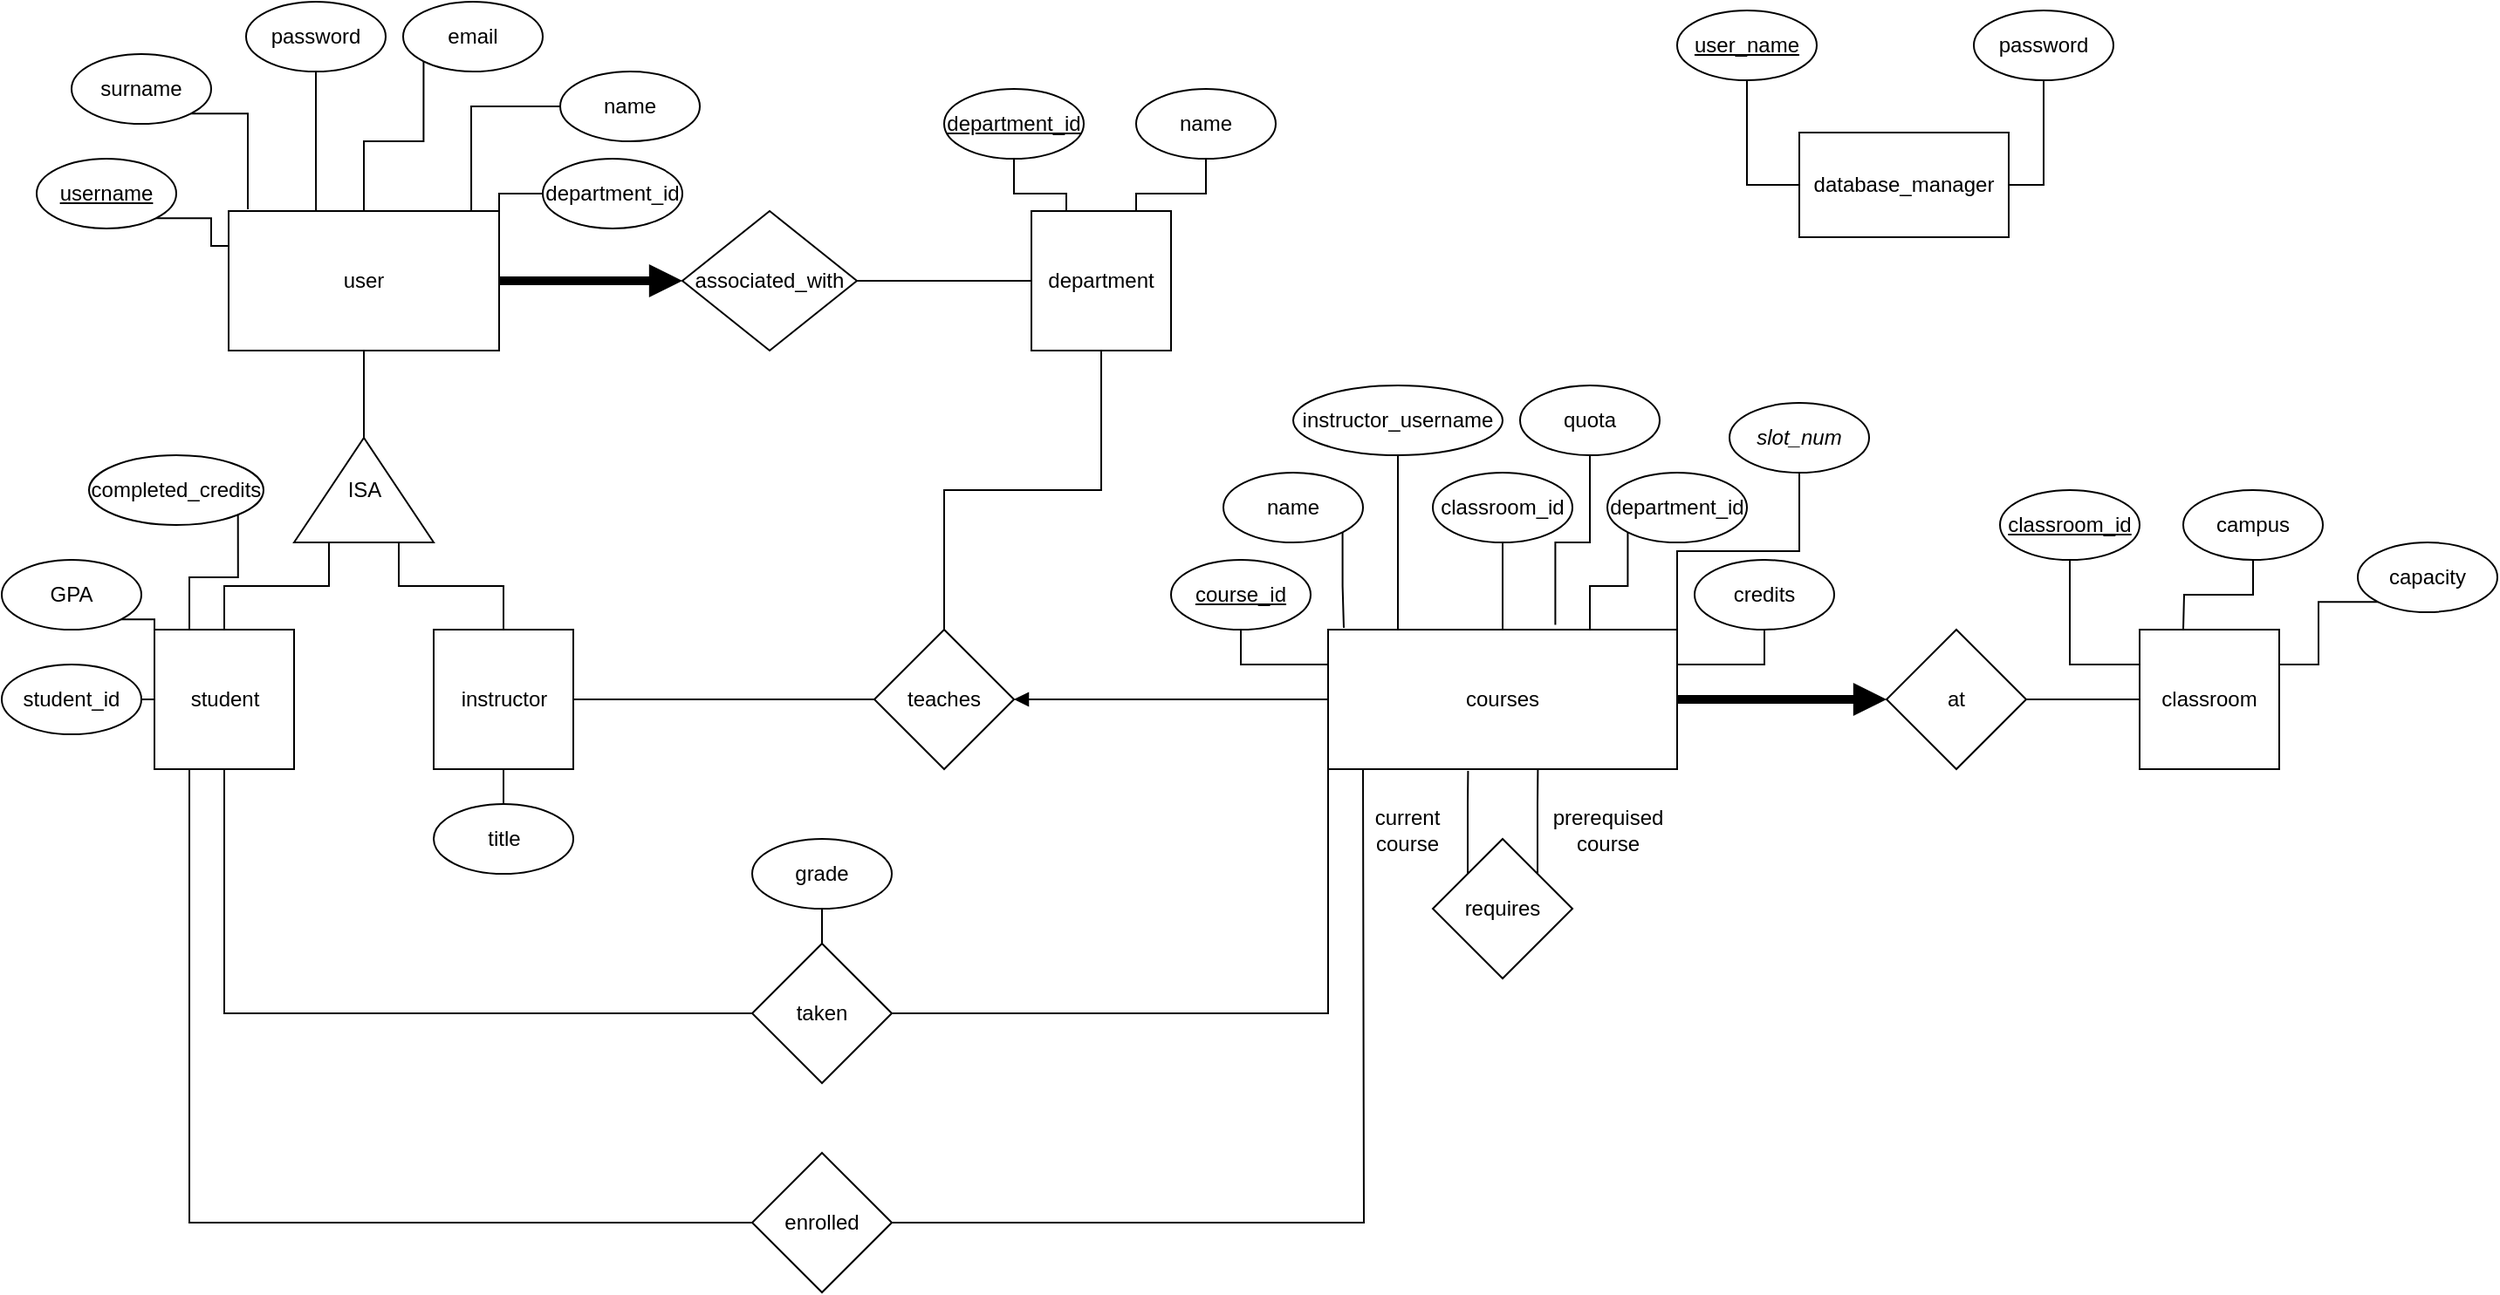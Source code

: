<mxfile version="17.4.5" type="github">
  <diagram id="R2lEEEUBdFMjLlhIrx00" name="Page-1">
    <mxGraphModel dx="1730" dy="965" grid="1" gridSize="10" guides="1" tooltips="1" connect="1" arrows="1" fold="1" page="1" pageScale="1" pageWidth="850" pageHeight="1100" math="0" shadow="0" extFonts="Permanent Marker^https://fonts.googleapis.com/css?family=Permanent+Marker">
      <root>
        <mxCell id="0" />
        <mxCell id="1" parent="0" />
        <mxCell id="x4heFPDMe5_algzMmjP7-62" style="edgeStyle=orthogonalEdgeStyle;rounded=0;orthogonalLoop=1;jettySize=auto;html=1;exitX=1;exitY=0.5;exitDx=0;exitDy=0;entryX=0;entryY=0.5;entryDx=0;entryDy=0;endArrow=block;endFill=1;strokeWidth=5;" parent="1" source="x4heFPDMe5_algzMmjP7-30" target="x4heFPDMe5_algzMmjP7-35" edge="1">
          <mxGeometry relative="1" as="geometry" />
        </mxCell>
        <mxCell id="x4heFPDMe5_algzMmjP7-30" value="user" style="whiteSpace=wrap;html=1;" parent="1" vertex="1">
          <mxGeometry x="140" y="200" width="155" height="80" as="geometry" />
        </mxCell>
        <mxCell id="x4heFPDMe5_algzMmjP7-77" style="edgeStyle=orthogonalEdgeStyle;rounded=0;orthogonalLoop=1;jettySize=auto;html=1;exitX=0.5;exitY=1;exitDx=0;exitDy=0;entryX=0.5;entryY=0;entryDx=0;entryDy=0;endArrow=none;endFill=0;strokeWidth=1;" parent="1" source="x4heFPDMe5_algzMmjP7-31" target="x4heFPDMe5_algzMmjP7-36" edge="1">
          <mxGeometry relative="1" as="geometry" />
        </mxCell>
        <mxCell id="x4heFPDMe5_algzMmjP7-31" value="department" style="whiteSpace=wrap;html=1;aspect=fixed;" parent="1" vertex="1">
          <mxGeometry x="600" y="200" width="80" height="80" as="geometry" />
        </mxCell>
        <mxCell id="x4heFPDMe5_algzMmjP7-69" style="edgeStyle=orthogonalEdgeStyle;rounded=0;orthogonalLoop=1;jettySize=auto;html=1;exitX=0;exitY=0.75;exitDx=0;exitDy=0;entryX=0.5;entryY=0;entryDx=0;entryDy=0;endArrow=none;endFill=0;strokeWidth=1;" parent="1" source="x4heFPDMe5_algzMmjP7-32" target="x4heFPDMe5_algzMmjP7-34" edge="1">
          <mxGeometry relative="1" as="geometry" />
        </mxCell>
        <mxCell id="x4heFPDMe5_algzMmjP7-70" style="edgeStyle=orthogonalEdgeStyle;rounded=0;orthogonalLoop=1;jettySize=auto;html=1;exitX=1;exitY=0.5;exitDx=0;exitDy=0;entryX=0.5;entryY=1;entryDx=0;entryDy=0;endArrow=none;endFill=0;strokeWidth=1;" parent="1" source="x4heFPDMe5_algzMmjP7-32" target="x4heFPDMe5_algzMmjP7-30" edge="1">
          <mxGeometry relative="1" as="geometry" />
        </mxCell>
        <mxCell id="x4heFPDMe5_algzMmjP7-32" value="ISA" style="triangle;whiteSpace=wrap;html=1;direction=north;" parent="1" vertex="1">
          <mxGeometry x="177.5" y="330" width="80" height="60" as="geometry" />
        </mxCell>
        <mxCell id="x4heFPDMe5_algzMmjP7-68" style="edgeStyle=orthogonalEdgeStyle;rounded=0;orthogonalLoop=1;jettySize=auto;html=1;exitX=0.5;exitY=0;exitDx=0;exitDy=0;entryX=0;entryY=0.25;entryDx=0;entryDy=0;endArrow=none;endFill=0;strokeWidth=1;" parent="1" source="x4heFPDMe5_algzMmjP7-33" target="x4heFPDMe5_algzMmjP7-32" edge="1">
          <mxGeometry relative="1" as="geometry" />
        </mxCell>
        <mxCell id="x4heFPDMe5_algzMmjP7-107" style="edgeStyle=orthogonalEdgeStyle;rounded=0;orthogonalLoop=1;jettySize=auto;html=1;exitX=0.5;exitY=1;exitDx=0;exitDy=0;entryX=0;entryY=0.5;entryDx=0;entryDy=0;startArrow=none;startFill=0;endArrow=none;endFill=0;strokeWidth=1;" parent="1" source="x4heFPDMe5_algzMmjP7-33" target="x4heFPDMe5_algzMmjP7-106" edge="1">
          <mxGeometry relative="1" as="geometry" />
        </mxCell>
        <mxCell id="x4heFPDMe5_algzMmjP7-117" style="edgeStyle=orthogonalEdgeStyle;rounded=0;orthogonalLoop=1;jettySize=auto;html=1;exitX=0.25;exitY=1;exitDx=0;exitDy=0;entryX=0;entryY=0.5;entryDx=0;entryDy=0;startArrow=none;startFill=0;endArrow=none;endFill=0;strokeWidth=1;" parent="1" source="x4heFPDMe5_algzMmjP7-33" target="x4heFPDMe5_algzMmjP7-116" edge="1">
          <mxGeometry relative="1" as="geometry" />
        </mxCell>
        <mxCell id="x4heFPDMe5_algzMmjP7-33" value="student" style="whiteSpace=wrap;html=1;aspect=fixed;" parent="1" vertex="1">
          <mxGeometry x="97.5" y="440" width="80" height="80" as="geometry" />
        </mxCell>
        <mxCell id="x4heFPDMe5_algzMmjP7-76" style="edgeStyle=orthogonalEdgeStyle;rounded=0;orthogonalLoop=1;jettySize=auto;html=1;exitX=1;exitY=0.5;exitDx=0;exitDy=0;endArrow=none;endFill=0;strokeWidth=1;" parent="1" source="x4heFPDMe5_algzMmjP7-34" target="x4heFPDMe5_algzMmjP7-36" edge="1">
          <mxGeometry relative="1" as="geometry" />
        </mxCell>
        <mxCell id="x4heFPDMe5_algzMmjP7-34" value="instructor" style="whiteSpace=wrap;html=1;aspect=fixed;" parent="1" vertex="1">
          <mxGeometry x="257.5" y="440" width="80" height="80" as="geometry" />
        </mxCell>
        <mxCell id="x4heFPDMe5_algzMmjP7-63" style="edgeStyle=orthogonalEdgeStyle;rounded=0;orthogonalLoop=1;jettySize=auto;html=1;exitX=1;exitY=0.5;exitDx=0;exitDy=0;entryX=0;entryY=0.5;entryDx=0;entryDy=0;endArrow=none;endFill=0;" parent="1" source="x4heFPDMe5_algzMmjP7-35" target="x4heFPDMe5_algzMmjP7-31" edge="1">
          <mxGeometry relative="1" as="geometry" />
        </mxCell>
        <mxCell id="x4heFPDMe5_algzMmjP7-35" value="associated_with" style="rhombus;whiteSpace=wrap;html=1;" parent="1" vertex="1">
          <mxGeometry x="400" y="200" width="100" height="80" as="geometry" />
        </mxCell>
        <mxCell id="x4heFPDMe5_algzMmjP7-78" style="edgeStyle=orthogonalEdgeStyle;rounded=0;orthogonalLoop=1;jettySize=auto;html=1;exitX=1;exitY=0.5;exitDx=0;exitDy=0;entryX=0;entryY=0.5;entryDx=0;entryDy=0;endArrow=none;endFill=0;strokeWidth=1;startArrow=block;startFill=1;" parent="1" source="x4heFPDMe5_algzMmjP7-36" target="x4heFPDMe5_algzMmjP7-37" edge="1">
          <mxGeometry relative="1" as="geometry" />
        </mxCell>
        <mxCell id="x4heFPDMe5_algzMmjP7-36" value="teaches" style="rhombus;whiteSpace=wrap;html=1;" parent="1" vertex="1">
          <mxGeometry x="510" y="440" width="80" height="80" as="geometry" />
        </mxCell>
        <mxCell id="x4heFPDMe5_algzMmjP7-92" style="edgeStyle=orthogonalEdgeStyle;rounded=0;orthogonalLoop=1;jettySize=auto;html=1;exitX=1;exitY=0.5;exitDx=0;exitDy=0;entryX=0;entryY=0.5;entryDx=0;entryDy=0;startArrow=none;startFill=0;endArrow=block;endFill=1;strokeWidth=5;" parent="1" source="x4heFPDMe5_algzMmjP7-37" target="x4heFPDMe5_algzMmjP7-39" edge="1">
          <mxGeometry relative="1" as="geometry" />
        </mxCell>
        <mxCell id="x4heFPDMe5_algzMmjP7-108" style="edgeStyle=orthogonalEdgeStyle;rounded=0;orthogonalLoop=1;jettySize=auto;html=1;exitX=0;exitY=1;exitDx=0;exitDy=0;entryX=1;entryY=0.5;entryDx=0;entryDy=0;startArrow=none;startFill=0;endArrow=none;endFill=0;strokeWidth=1;" parent="1" source="x4heFPDMe5_algzMmjP7-37" target="x4heFPDMe5_algzMmjP7-106" edge="1">
          <mxGeometry relative="1" as="geometry" />
        </mxCell>
        <mxCell id="x4heFPDMe5_algzMmjP7-37" value="courses" style="whiteSpace=wrap;html=1;" parent="1" vertex="1">
          <mxGeometry x="770" y="440" width="200" height="80" as="geometry" />
        </mxCell>
        <mxCell id="x4heFPDMe5_algzMmjP7-101" style="edgeStyle=orthogonalEdgeStyle;rounded=0;orthogonalLoop=1;jettySize=auto;html=1;exitX=1;exitY=0;exitDx=0;exitDy=0;entryX=0.601;entryY=0.997;entryDx=0;entryDy=0;entryPerimeter=0;startArrow=none;startFill=0;endArrow=none;endFill=0;strokeWidth=1;" parent="1" source="x4heFPDMe5_algzMmjP7-38" target="x4heFPDMe5_algzMmjP7-37" edge="1">
          <mxGeometry relative="1" as="geometry" />
        </mxCell>
        <mxCell id="x4heFPDMe5_algzMmjP7-103" style="edgeStyle=orthogonalEdgeStyle;rounded=0;orthogonalLoop=1;jettySize=auto;html=1;exitX=0;exitY=0;exitDx=0;exitDy=0;entryX=0.401;entryY=1.012;entryDx=0;entryDy=0;entryPerimeter=0;startArrow=none;startFill=0;endArrow=none;endFill=0;strokeWidth=1;" parent="1" source="x4heFPDMe5_algzMmjP7-38" target="x4heFPDMe5_algzMmjP7-37" edge="1">
          <mxGeometry relative="1" as="geometry" />
        </mxCell>
        <mxCell id="x4heFPDMe5_algzMmjP7-38" value="requires" style="rhombus;whiteSpace=wrap;html=1;" parent="1" vertex="1">
          <mxGeometry x="830" y="560" width="80" height="80" as="geometry" />
        </mxCell>
        <mxCell id="x4heFPDMe5_algzMmjP7-93" style="edgeStyle=orthogonalEdgeStyle;rounded=0;orthogonalLoop=1;jettySize=auto;html=1;exitX=1;exitY=0.5;exitDx=0;exitDy=0;entryX=0;entryY=0.5;entryDx=0;entryDy=0;startArrow=none;startFill=0;endArrow=none;endFill=0;strokeWidth=1;" parent="1" source="x4heFPDMe5_algzMmjP7-39" target="x4heFPDMe5_algzMmjP7-40" edge="1">
          <mxGeometry relative="1" as="geometry" />
        </mxCell>
        <mxCell id="x4heFPDMe5_algzMmjP7-39" value="at" style="rhombus;whiteSpace=wrap;html=1;" parent="1" vertex="1">
          <mxGeometry x="1090" y="440" width="80" height="80" as="geometry" />
        </mxCell>
        <mxCell id="x4heFPDMe5_algzMmjP7-40" value="classroom" style="whiteSpace=wrap;html=1;aspect=fixed;" parent="1" vertex="1">
          <mxGeometry x="1235" y="440" width="80" height="80" as="geometry" />
        </mxCell>
        <mxCell id="x4heFPDMe5_algzMmjP7-56" style="edgeStyle=orthogonalEdgeStyle;rounded=0;orthogonalLoop=1;jettySize=auto;html=1;exitX=1;exitY=1;exitDx=0;exitDy=0;entryX=0;entryY=0.25;entryDx=0;entryDy=0;endArrow=none;endFill=0;" parent="1" source="x4heFPDMe5_algzMmjP7-43" target="x4heFPDMe5_algzMmjP7-30" edge="1">
          <mxGeometry relative="1" as="geometry" />
        </mxCell>
        <mxCell id="x4heFPDMe5_algzMmjP7-43" value="&lt;u&gt;username&lt;/u&gt;" style="ellipse;whiteSpace=wrap;html=1;" parent="1" vertex="1">
          <mxGeometry x="30" y="170" width="80" height="40" as="geometry" />
        </mxCell>
        <mxCell id="x4heFPDMe5_algzMmjP7-61" style="edgeStyle=orthogonalEdgeStyle;rounded=0;orthogonalLoop=1;jettySize=auto;html=1;exitX=0;exitY=0.5;exitDx=0;exitDy=0;entryX=1;entryY=0.25;entryDx=0;entryDy=0;endArrow=none;endFill=0;" parent="1" source="x4heFPDMe5_algzMmjP7-44" target="x4heFPDMe5_algzMmjP7-30" edge="1">
          <mxGeometry relative="1" as="geometry" />
        </mxCell>
        <mxCell id="x4heFPDMe5_algzMmjP7-44" value="department_id" style="ellipse;whiteSpace=wrap;html=1;" parent="1" vertex="1">
          <mxGeometry x="320" y="170" width="80" height="40" as="geometry" />
        </mxCell>
        <mxCell id="x4heFPDMe5_algzMmjP7-58" style="edgeStyle=orthogonalEdgeStyle;rounded=0;orthogonalLoop=1;jettySize=auto;html=1;exitX=0.5;exitY=1;exitDx=0;exitDy=0;entryX=0.323;entryY=0;entryDx=0;entryDy=0;entryPerimeter=0;endArrow=none;endFill=0;" parent="1" source="x4heFPDMe5_algzMmjP7-46" target="x4heFPDMe5_algzMmjP7-30" edge="1">
          <mxGeometry relative="1" as="geometry" />
        </mxCell>
        <mxCell id="x4heFPDMe5_algzMmjP7-46" value="password" style="ellipse;whiteSpace=wrap;html=1;" parent="1" vertex="1">
          <mxGeometry x="150" y="80" width="80" height="40" as="geometry" />
        </mxCell>
        <mxCell id="x4heFPDMe5_algzMmjP7-60" style="edgeStyle=orthogonalEdgeStyle;rounded=0;orthogonalLoop=1;jettySize=auto;html=1;exitX=0;exitY=0.5;exitDx=0;exitDy=0;entryX=0.897;entryY=0;entryDx=0;entryDy=0;entryPerimeter=0;endArrow=none;endFill=0;" parent="1" source="x4heFPDMe5_algzMmjP7-47" target="x4heFPDMe5_algzMmjP7-30" edge="1">
          <mxGeometry relative="1" as="geometry" />
        </mxCell>
        <mxCell id="x4heFPDMe5_algzMmjP7-47" value="name" style="ellipse;whiteSpace=wrap;html=1;" parent="1" vertex="1">
          <mxGeometry x="330" y="120" width="80" height="40" as="geometry" />
        </mxCell>
        <mxCell id="x4heFPDMe5_algzMmjP7-59" style="edgeStyle=orthogonalEdgeStyle;rounded=0;orthogonalLoop=1;jettySize=auto;html=1;exitX=0;exitY=1;exitDx=0;exitDy=0;endArrow=none;endFill=0;" parent="1" source="x4heFPDMe5_algzMmjP7-48" target="x4heFPDMe5_algzMmjP7-30" edge="1">
          <mxGeometry relative="1" as="geometry" />
        </mxCell>
        <mxCell id="x4heFPDMe5_algzMmjP7-48" value="email" style="ellipse;whiteSpace=wrap;html=1;" parent="1" vertex="1">
          <mxGeometry x="240" y="80" width="80" height="40" as="geometry" />
        </mxCell>
        <mxCell id="x4heFPDMe5_algzMmjP7-57" style="edgeStyle=orthogonalEdgeStyle;rounded=0;orthogonalLoop=1;jettySize=auto;html=1;exitX=1;exitY=1;exitDx=0;exitDy=0;entryX=0.071;entryY=-0.012;entryDx=0;entryDy=0;entryPerimeter=0;endArrow=none;endFill=0;" parent="1" source="x4heFPDMe5_algzMmjP7-50" target="x4heFPDMe5_algzMmjP7-30" edge="1">
          <mxGeometry relative="1" as="geometry" />
        </mxCell>
        <mxCell id="x4heFPDMe5_algzMmjP7-50" value="surname" style="ellipse;whiteSpace=wrap;html=1;" parent="1" vertex="1">
          <mxGeometry x="50" y="110" width="80" height="40" as="geometry" />
        </mxCell>
        <mxCell id="x4heFPDMe5_algzMmjP7-66" style="edgeStyle=orthogonalEdgeStyle;rounded=0;orthogonalLoop=1;jettySize=auto;html=1;exitX=0.5;exitY=1;exitDx=0;exitDy=0;entryX=0.25;entryY=0;entryDx=0;entryDy=0;endArrow=none;endFill=0;" parent="1" source="x4heFPDMe5_algzMmjP7-64" target="x4heFPDMe5_algzMmjP7-31" edge="1">
          <mxGeometry relative="1" as="geometry" />
        </mxCell>
        <mxCell id="x4heFPDMe5_algzMmjP7-64" value="&lt;u&gt;department_id&lt;/u&gt;" style="ellipse;whiteSpace=wrap;html=1;" parent="1" vertex="1">
          <mxGeometry x="550" y="130" width="80" height="40" as="geometry" />
        </mxCell>
        <mxCell id="x4heFPDMe5_algzMmjP7-67" style="edgeStyle=orthogonalEdgeStyle;rounded=0;orthogonalLoop=1;jettySize=auto;html=1;exitX=0.5;exitY=1;exitDx=0;exitDy=0;entryX=0.75;entryY=0;entryDx=0;entryDy=0;endArrow=none;endFill=0;" parent="1" source="x4heFPDMe5_algzMmjP7-65" target="x4heFPDMe5_algzMmjP7-31" edge="1">
          <mxGeometry relative="1" as="geometry" />
        </mxCell>
        <mxCell id="x4heFPDMe5_algzMmjP7-65" value="name" style="ellipse;whiteSpace=wrap;html=1;" parent="1" vertex="1">
          <mxGeometry x="660" y="130" width="80" height="40" as="geometry" />
        </mxCell>
        <mxCell id="x4heFPDMe5_algzMmjP7-72" style="edgeStyle=orthogonalEdgeStyle;rounded=0;orthogonalLoop=1;jettySize=auto;html=1;exitX=0.5;exitY=0;exitDx=0;exitDy=0;entryX=0.5;entryY=1;entryDx=0;entryDy=0;endArrow=none;endFill=0;strokeWidth=1;" parent="1" source="x4heFPDMe5_algzMmjP7-71" target="x4heFPDMe5_algzMmjP7-34" edge="1">
          <mxGeometry relative="1" as="geometry" />
        </mxCell>
        <mxCell id="x4heFPDMe5_algzMmjP7-71" value="title" style="ellipse;whiteSpace=wrap;html=1;" parent="1" vertex="1">
          <mxGeometry x="257.5" y="540" width="80" height="40" as="geometry" />
        </mxCell>
        <mxCell id="x4heFPDMe5_algzMmjP7-75" style="edgeStyle=orthogonalEdgeStyle;rounded=0;orthogonalLoop=1;jettySize=auto;html=1;exitX=1;exitY=0.5;exitDx=0;exitDy=0;entryX=0;entryY=0.5;entryDx=0;entryDy=0;endArrow=none;endFill=0;strokeWidth=1;" parent="1" source="x4heFPDMe5_algzMmjP7-73" target="x4heFPDMe5_algzMmjP7-33" edge="1">
          <mxGeometry relative="1" as="geometry" />
        </mxCell>
        <mxCell id="x4heFPDMe5_algzMmjP7-73" value="student_id" style="ellipse;whiteSpace=wrap;html=1;" parent="1" vertex="1">
          <mxGeometry x="10" y="460" width="80" height="40" as="geometry" />
        </mxCell>
        <mxCell id="x4heFPDMe5_algzMmjP7-86" style="edgeStyle=orthogonalEdgeStyle;rounded=0;orthogonalLoop=1;jettySize=auto;html=1;exitX=0.5;exitY=1;exitDx=0;exitDy=0;entryX=0;entryY=0.25;entryDx=0;entryDy=0;startArrow=none;startFill=0;endArrow=none;endFill=0;strokeWidth=1;" parent="1" source="x4heFPDMe5_algzMmjP7-79" target="x4heFPDMe5_algzMmjP7-37" edge="1">
          <mxGeometry relative="1" as="geometry" />
        </mxCell>
        <mxCell id="x4heFPDMe5_algzMmjP7-79" value="&lt;u&gt;course_id&lt;/u&gt;" style="ellipse;whiteSpace=wrap;html=1;" parent="1" vertex="1">
          <mxGeometry x="680" y="400" width="80" height="40" as="geometry" />
        </mxCell>
        <mxCell id="x4heFPDMe5_algzMmjP7-87" style="edgeStyle=orthogonalEdgeStyle;rounded=0;orthogonalLoop=1;jettySize=auto;html=1;exitX=1;exitY=1;exitDx=0;exitDy=0;entryX=0.045;entryY=-0.012;entryDx=0;entryDy=0;entryPerimeter=0;startArrow=none;startFill=0;endArrow=none;endFill=0;strokeWidth=1;" parent="1" source="x4heFPDMe5_algzMmjP7-80" target="x4heFPDMe5_algzMmjP7-37" edge="1">
          <mxGeometry relative="1" as="geometry" />
        </mxCell>
        <mxCell id="x4heFPDMe5_algzMmjP7-80" value="name" style="ellipse;whiteSpace=wrap;html=1;" parent="1" vertex="1">
          <mxGeometry x="710" y="350" width="80" height="40" as="geometry" />
        </mxCell>
        <mxCell id="x4heFPDMe5_algzMmjP7-90" style="edgeStyle=orthogonalEdgeStyle;rounded=0;orthogonalLoop=1;jettySize=auto;html=1;exitX=0;exitY=1;exitDx=0;exitDy=0;entryX=0.75;entryY=0;entryDx=0;entryDy=0;startArrow=none;startFill=0;endArrow=none;endFill=0;strokeWidth=1;" parent="1" source="x4heFPDMe5_algzMmjP7-81" target="x4heFPDMe5_algzMmjP7-37" edge="1">
          <mxGeometry relative="1" as="geometry" />
        </mxCell>
        <mxCell id="x4heFPDMe5_algzMmjP7-81" value="department_id" style="ellipse;whiteSpace=wrap;html=1;" parent="1" vertex="1">
          <mxGeometry x="930" y="350" width="80" height="40" as="geometry" />
        </mxCell>
        <mxCell id="x4heFPDMe5_algzMmjP7-91" style="edgeStyle=orthogonalEdgeStyle;rounded=0;orthogonalLoop=1;jettySize=auto;html=1;exitX=0.5;exitY=1;exitDx=0;exitDy=0;entryX=1;entryY=0.25;entryDx=0;entryDy=0;startArrow=none;startFill=0;endArrow=none;endFill=0;strokeWidth=1;" parent="1" source="x4heFPDMe5_algzMmjP7-82" target="x4heFPDMe5_algzMmjP7-37" edge="1">
          <mxGeometry relative="1" as="geometry" />
        </mxCell>
        <mxCell id="x4heFPDMe5_algzMmjP7-82" value="credits" style="ellipse;whiteSpace=wrap;html=1;" parent="1" vertex="1">
          <mxGeometry x="980" y="400" width="80" height="40" as="geometry" />
        </mxCell>
        <mxCell id="x4heFPDMe5_algzMmjP7-88" style="edgeStyle=orthogonalEdgeStyle;rounded=0;orthogonalLoop=1;jettySize=auto;html=1;exitX=0.5;exitY=1;exitDx=0;exitDy=0;entryX=0.2;entryY=0;entryDx=0;entryDy=0;entryPerimeter=0;startArrow=none;startFill=0;endArrow=none;endFill=0;strokeWidth=1;" parent="1" source="x4heFPDMe5_algzMmjP7-83" target="x4heFPDMe5_algzMmjP7-37" edge="1">
          <mxGeometry relative="1" as="geometry" />
        </mxCell>
        <mxCell id="x4heFPDMe5_algzMmjP7-83" value="instructor_username" style="ellipse;whiteSpace=wrap;html=1;" parent="1" vertex="1">
          <mxGeometry x="750" y="300" width="120" height="40" as="geometry" />
        </mxCell>
        <mxCell id="x4heFPDMe5_algzMmjP7-89" style="edgeStyle=orthogonalEdgeStyle;rounded=0;orthogonalLoop=1;jettySize=auto;html=1;exitX=0.5;exitY=1;exitDx=0;exitDy=0;entryX=0.5;entryY=0;entryDx=0;entryDy=0;startArrow=none;startFill=0;endArrow=none;endFill=0;strokeWidth=1;" parent="1" source="x4heFPDMe5_algzMmjP7-84" target="x4heFPDMe5_algzMmjP7-37" edge="1">
          <mxGeometry relative="1" as="geometry" />
        </mxCell>
        <mxCell id="x4heFPDMe5_algzMmjP7-84" value="classroom_id" style="ellipse;whiteSpace=wrap;html=1;" parent="1" vertex="1">
          <mxGeometry x="830" y="350" width="80" height="40" as="geometry" />
        </mxCell>
        <mxCell id="GabIOJDz3PhjLqpj2APP-2" style="edgeStyle=orthogonalEdgeStyle;rounded=0;orthogonalLoop=1;jettySize=auto;html=1;exitX=0.5;exitY=1;exitDx=0;exitDy=0;entryX=1;entryY=0;entryDx=0;entryDy=0;endArrow=none;endFill=0;" edge="1" parent="1" source="x4heFPDMe5_algzMmjP7-97" target="x4heFPDMe5_algzMmjP7-37">
          <mxGeometry relative="1" as="geometry" />
        </mxCell>
        <mxCell id="x4heFPDMe5_algzMmjP7-97" value="&lt;i&gt;slot_num&lt;/i&gt;" style="ellipse;whiteSpace=wrap;html=1;" parent="1" vertex="1">
          <mxGeometry x="1000" y="310" width="80" height="40" as="geometry" />
        </mxCell>
        <mxCell id="x4heFPDMe5_algzMmjP7-124" style="edgeStyle=orthogonalEdgeStyle;rounded=0;orthogonalLoop=1;jettySize=auto;html=1;exitX=0.5;exitY=1;exitDx=0;exitDy=0;entryX=0;entryY=0.25;entryDx=0;entryDy=0;startArrow=none;startFill=0;endArrow=none;endFill=0;strokeWidth=1;" parent="1" source="x4heFPDMe5_algzMmjP7-99" target="x4heFPDMe5_algzMmjP7-40" edge="1">
          <mxGeometry relative="1" as="geometry" />
        </mxCell>
        <mxCell id="x4heFPDMe5_algzMmjP7-99" value="&lt;u&gt;classroom_id&lt;/u&gt;" style="ellipse;whiteSpace=wrap;html=1;" parent="1" vertex="1">
          <mxGeometry x="1155" y="360" width="80" height="40" as="geometry" />
        </mxCell>
        <mxCell id="x4heFPDMe5_algzMmjP7-104" value="prerequised&lt;br&gt;course" style="text;html=1;align=center;verticalAlign=middle;resizable=0;points=[];autosize=1;strokeColor=none;fillColor=none;" parent="1" vertex="1">
          <mxGeometry x="890" y="540" width="80" height="30" as="geometry" />
        </mxCell>
        <mxCell id="x4heFPDMe5_algzMmjP7-105" value="current&lt;br&gt;course" style="text;html=1;align=center;verticalAlign=middle;resizable=0;points=[];autosize=1;strokeColor=none;fillColor=none;" parent="1" vertex="1">
          <mxGeometry x="790" y="540" width="50" height="30" as="geometry" />
        </mxCell>
        <mxCell id="x4heFPDMe5_algzMmjP7-115" style="edgeStyle=orthogonalEdgeStyle;rounded=0;orthogonalLoop=1;jettySize=auto;html=1;exitX=0.5;exitY=0;exitDx=0;exitDy=0;entryX=0.5;entryY=1;entryDx=0;entryDy=0;startArrow=none;startFill=0;endArrow=none;endFill=0;strokeWidth=1;" parent="1" source="x4heFPDMe5_algzMmjP7-106" target="x4heFPDMe5_algzMmjP7-112" edge="1">
          <mxGeometry relative="1" as="geometry" />
        </mxCell>
        <mxCell id="x4heFPDMe5_algzMmjP7-106" value="taken" style="rhombus;whiteSpace=wrap;html=1;strokeWidth=1;" parent="1" vertex="1">
          <mxGeometry x="440" y="620" width="80" height="80" as="geometry" />
        </mxCell>
        <mxCell id="x4heFPDMe5_algzMmjP7-112" value="grade" style="ellipse;whiteSpace=wrap;html=1;" parent="1" vertex="1">
          <mxGeometry x="440" y="560" width="80" height="40" as="geometry" />
        </mxCell>
        <mxCell id="x4heFPDMe5_algzMmjP7-118" style="edgeStyle=orthogonalEdgeStyle;rounded=0;orthogonalLoop=1;jettySize=auto;html=1;exitX=1;exitY=0.5;exitDx=0;exitDy=0;startArrow=none;startFill=0;endArrow=none;endFill=0;strokeWidth=1;" parent="1" source="x4heFPDMe5_algzMmjP7-116" edge="1">
          <mxGeometry relative="1" as="geometry">
            <mxPoint x="790" y="520" as="targetPoint" />
          </mxGeometry>
        </mxCell>
        <mxCell id="x4heFPDMe5_algzMmjP7-116" value="enrolled" style="rhombus;whiteSpace=wrap;html=1;strokeWidth=1;" parent="1" vertex="1">
          <mxGeometry x="440" y="740" width="80" height="80" as="geometry" />
        </mxCell>
        <mxCell id="x4heFPDMe5_algzMmjP7-125" style="edgeStyle=orthogonalEdgeStyle;rounded=0;orthogonalLoop=1;jettySize=auto;html=1;exitX=0.5;exitY=1;exitDx=0;exitDy=0;startArrow=none;startFill=0;endArrow=none;endFill=0;strokeWidth=1;" parent="1" source="x4heFPDMe5_algzMmjP7-122" edge="1">
          <mxGeometry relative="1" as="geometry">
            <mxPoint x="1260" y="440" as="targetPoint" />
          </mxGeometry>
        </mxCell>
        <mxCell id="x4heFPDMe5_algzMmjP7-122" value="campus" style="ellipse;whiteSpace=wrap;html=1;" parent="1" vertex="1">
          <mxGeometry x="1260" y="360" width="80" height="40" as="geometry" />
        </mxCell>
        <mxCell id="x4heFPDMe5_algzMmjP7-123" style="edgeStyle=orthogonalEdgeStyle;rounded=0;orthogonalLoop=1;jettySize=auto;html=1;exitX=0.5;exitY=0;exitDx=0;exitDy=0;entryX=0.159;entryY=-0.003;entryDx=0;entryDy=0;entryPerimeter=0;startArrow=none;startFill=0;endArrow=none;endFill=0;strokeWidth=1;" parent="1" source="x4heFPDMe5_algzMmjP7-40" target="x4heFPDMe5_algzMmjP7-40" edge="1">
          <mxGeometry relative="1" as="geometry" />
        </mxCell>
        <mxCell id="x4heFPDMe5_algzMmjP7-127" style="edgeStyle=orthogonalEdgeStyle;rounded=0;orthogonalLoop=1;jettySize=auto;html=1;exitX=0;exitY=1;exitDx=0;exitDy=0;entryX=1;entryY=0.25;entryDx=0;entryDy=0;startArrow=none;startFill=0;endArrow=none;endFill=0;strokeWidth=1;" parent="1" source="x4heFPDMe5_algzMmjP7-126" target="x4heFPDMe5_algzMmjP7-40" edge="1">
          <mxGeometry relative="1" as="geometry" />
        </mxCell>
        <mxCell id="x4heFPDMe5_algzMmjP7-126" value="capacity" style="ellipse;whiteSpace=wrap;html=1;" parent="1" vertex="1">
          <mxGeometry x="1360" y="390" width="80" height="40" as="geometry" />
        </mxCell>
        <mxCell id="x4heFPDMe5_algzMmjP7-129" style="edgeStyle=orthogonalEdgeStyle;rounded=0;orthogonalLoop=1;jettySize=auto;html=1;exitX=0.5;exitY=1;exitDx=0;exitDy=0;entryX=0.651;entryY=-0.034;entryDx=0;entryDy=0;entryPerimeter=0;startArrow=none;startFill=0;endArrow=none;endFill=0;strokeWidth=1;" parent="1" source="x4heFPDMe5_algzMmjP7-128" target="x4heFPDMe5_algzMmjP7-37" edge="1">
          <mxGeometry relative="1" as="geometry" />
        </mxCell>
        <mxCell id="x4heFPDMe5_algzMmjP7-128" value="quota" style="ellipse;whiteSpace=wrap;html=1;" parent="1" vertex="1">
          <mxGeometry x="880" y="300" width="80" height="40" as="geometry" />
        </mxCell>
        <mxCell id="x4heFPDMe5_algzMmjP7-130" value="database_manager" style="rounded=0;whiteSpace=wrap;html=1;strokeWidth=1;" parent="1" vertex="1">
          <mxGeometry x="1040" y="155" width="120" height="60" as="geometry" />
        </mxCell>
        <mxCell id="x4heFPDMe5_algzMmjP7-134" style="edgeStyle=orthogonalEdgeStyle;rounded=0;orthogonalLoop=1;jettySize=auto;html=1;exitX=0.5;exitY=1;exitDx=0;exitDy=0;entryX=0;entryY=0.5;entryDx=0;entryDy=0;startArrow=none;startFill=0;endArrow=none;endFill=0;strokeWidth=1;" parent="1" source="x4heFPDMe5_algzMmjP7-131" target="x4heFPDMe5_algzMmjP7-130" edge="1">
          <mxGeometry relative="1" as="geometry" />
        </mxCell>
        <mxCell id="x4heFPDMe5_algzMmjP7-131" value="&lt;u&gt;user_name&lt;/u&gt;" style="ellipse;whiteSpace=wrap;html=1;" parent="1" vertex="1">
          <mxGeometry x="970" y="85" width="80" height="40" as="geometry" />
        </mxCell>
        <mxCell id="x4heFPDMe5_algzMmjP7-133" style="edgeStyle=orthogonalEdgeStyle;rounded=0;orthogonalLoop=1;jettySize=auto;html=1;exitX=0.5;exitY=1;exitDx=0;exitDy=0;entryX=1;entryY=0.5;entryDx=0;entryDy=0;startArrow=none;startFill=0;endArrow=none;endFill=0;strokeWidth=1;" parent="1" source="x4heFPDMe5_algzMmjP7-132" target="x4heFPDMe5_algzMmjP7-130" edge="1">
          <mxGeometry relative="1" as="geometry" />
        </mxCell>
        <mxCell id="x4heFPDMe5_algzMmjP7-132" value="password" style="ellipse;whiteSpace=wrap;html=1;" parent="1" vertex="1">
          <mxGeometry x="1140" y="85" width="80" height="40" as="geometry" />
        </mxCell>
        <mxCell id="GabIOJDz3PhjLqpj2APP-5" style="edgeStyle=orthogonalEdgeStyle;rounded=0;orthogonalLoop=1;jettySize=auto;html=1;exitX=1;exitY=1;exitDx=0;exitDy=0;entryX=0.25;entryY=0;entryDx=0;entryDy=0;endArrow=none;endFill=0;" edge="1" parent="1" source="GabIOJDz3PhjLqpj2APP-3" target="x4heFPDMe5_algzMmjP7-33">
          <mxGeometry relative="1" as="geometry" />
        </mxCell>
        <mxCell id="GabIOJDz3PhjLqpj2APP-3" value="completed_credits" style="ellipse;whiteSpace=wrap;html=1;" vertex="1" parent="1">
          <mxGeometry x="60" y="340" width="100" height="40" as="geometry" />
        </mxCell>
        <mxCell id="GabIOJDz3PhjLqpj2APP-6" style="edgeStyle=orthogonalEdgeStyle;rounded=0;orthogonalLoop=1;jettySize=auto;html=1;exitX=1;exitY=1;exitDx=0;exitDy=0;entryX=0;entryY=0.25;entryDx=0;entryDy=0;endArrow=none;endFill=0;" edge="1" parent="1" source="GabIOJDz3PhjLqpj2APP-4" target="x4heFPDMe5_algzMmjP7-33">
          <mxGeometry relative="1" as="geometry" />
        </mxCell>
        <mxCell id="GabIOJDz3PhjLqpj2APP-4" value="GPA" style="ellipse;whiteSpace=wrap;html=1;" vertex="1" parent="1">
          <mxGeometry x="10" y="400" width="80" height="40" as="geometry" />
        </mxCell>
      </root>
    </mxGraphModel>
  </diagram>
</mxfile>
